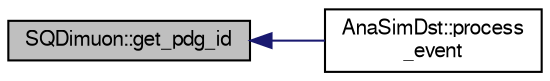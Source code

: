 digraph "SQDimuon::get_pdg_id"
{
  bgcolor="transparent";
  edge [fontname="FreeSans",fontsize="10",labelfontname="FreeSans",labelfontsize="10"];
  node [fontname="FreeSans",fontsize="10",shape=record];
  rankdir="LR";
  Node1 [label="SQDimuon::get_pdg_id",height=0.2,width=0.4,color="black", fillcolor="grey75", style="filled" fontcolor="black"];
  Node1 -> Node2 [dir="back",color="midnightblue",fontsize="10",style="solid",fontname="FreeSans"];
  Node2 [label="AnaSimDst::process\l_event",height=0.2,width=0.4,color="black",URL="$d1/d9e/classAnaSimDst.html#a2cf8cb92aa16247867fe679f439e01ee"];
}
